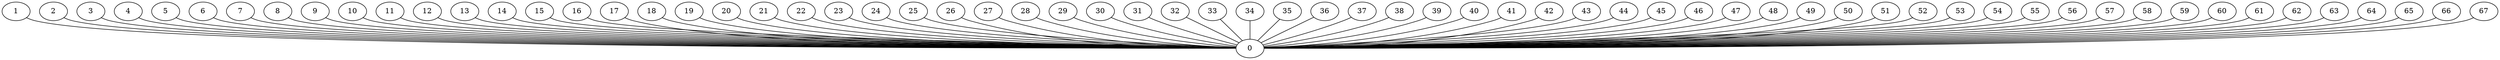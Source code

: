 graph G {
0;
1;
2;
3;
4;
5;
6;
7;
8;
9;
10;
11;
12;
13;
14;
15;
16;
17;
18;
19;
20;
21;
22;
23;
24;
25;
26;
27;
28;
29;
30;
31;
32;
33;
34;
35;
36;
37;
38;
39;
40;
41;
42;
43;
44;
45;
46;
47;
48;
49;
50;
51;
52;
53;
54;
55;
56;
57;
58;
59;
60;
61;
62;
63;
64;
65;
66;
67;
2--0 ;
1--0 ;
6--0 ;
5--0 ;
4--0 ;
3--0 ;
7--0 ;
9--0 ;
8--0 ;
10--0 ;
13--0 ;
12--0 ;
11--0 ;
15--0 ;
14--0 ;
16--0 ;
17--0 ;
18--0 ;
23--0 ;
22--0 ;
21--0 ;
20--0 ;
19--0 ;
24--0 ;
25--0 ;
28--0 ;
27--0 ;
26--0 ;
30--0 ;
29--0 ;
32--0 ;
31--0 ;
34--0 ;
33--0 ;
35--0 ;
36--0 ;
37--0 ;
38--0 ;
40--0 ;
39--0 ;
42--0 ;
41--0 ;
43--0 ;
46--0 ;
45--0 ;
44--0 ;
49--0 ;
48--0 ;
47--0 ;
50--0 ;
52--0 ;
51--0 ;
53--0 ;
55--0 ;
54--0 ;
56--0 ;
57--0 ;
58--0 ;
60--0 ;
59--0 ;
61--0 ;
62--0 ;
63--0 ;
64--0 ;
66--0 ;
65--0 ;
67--0 ;
}
